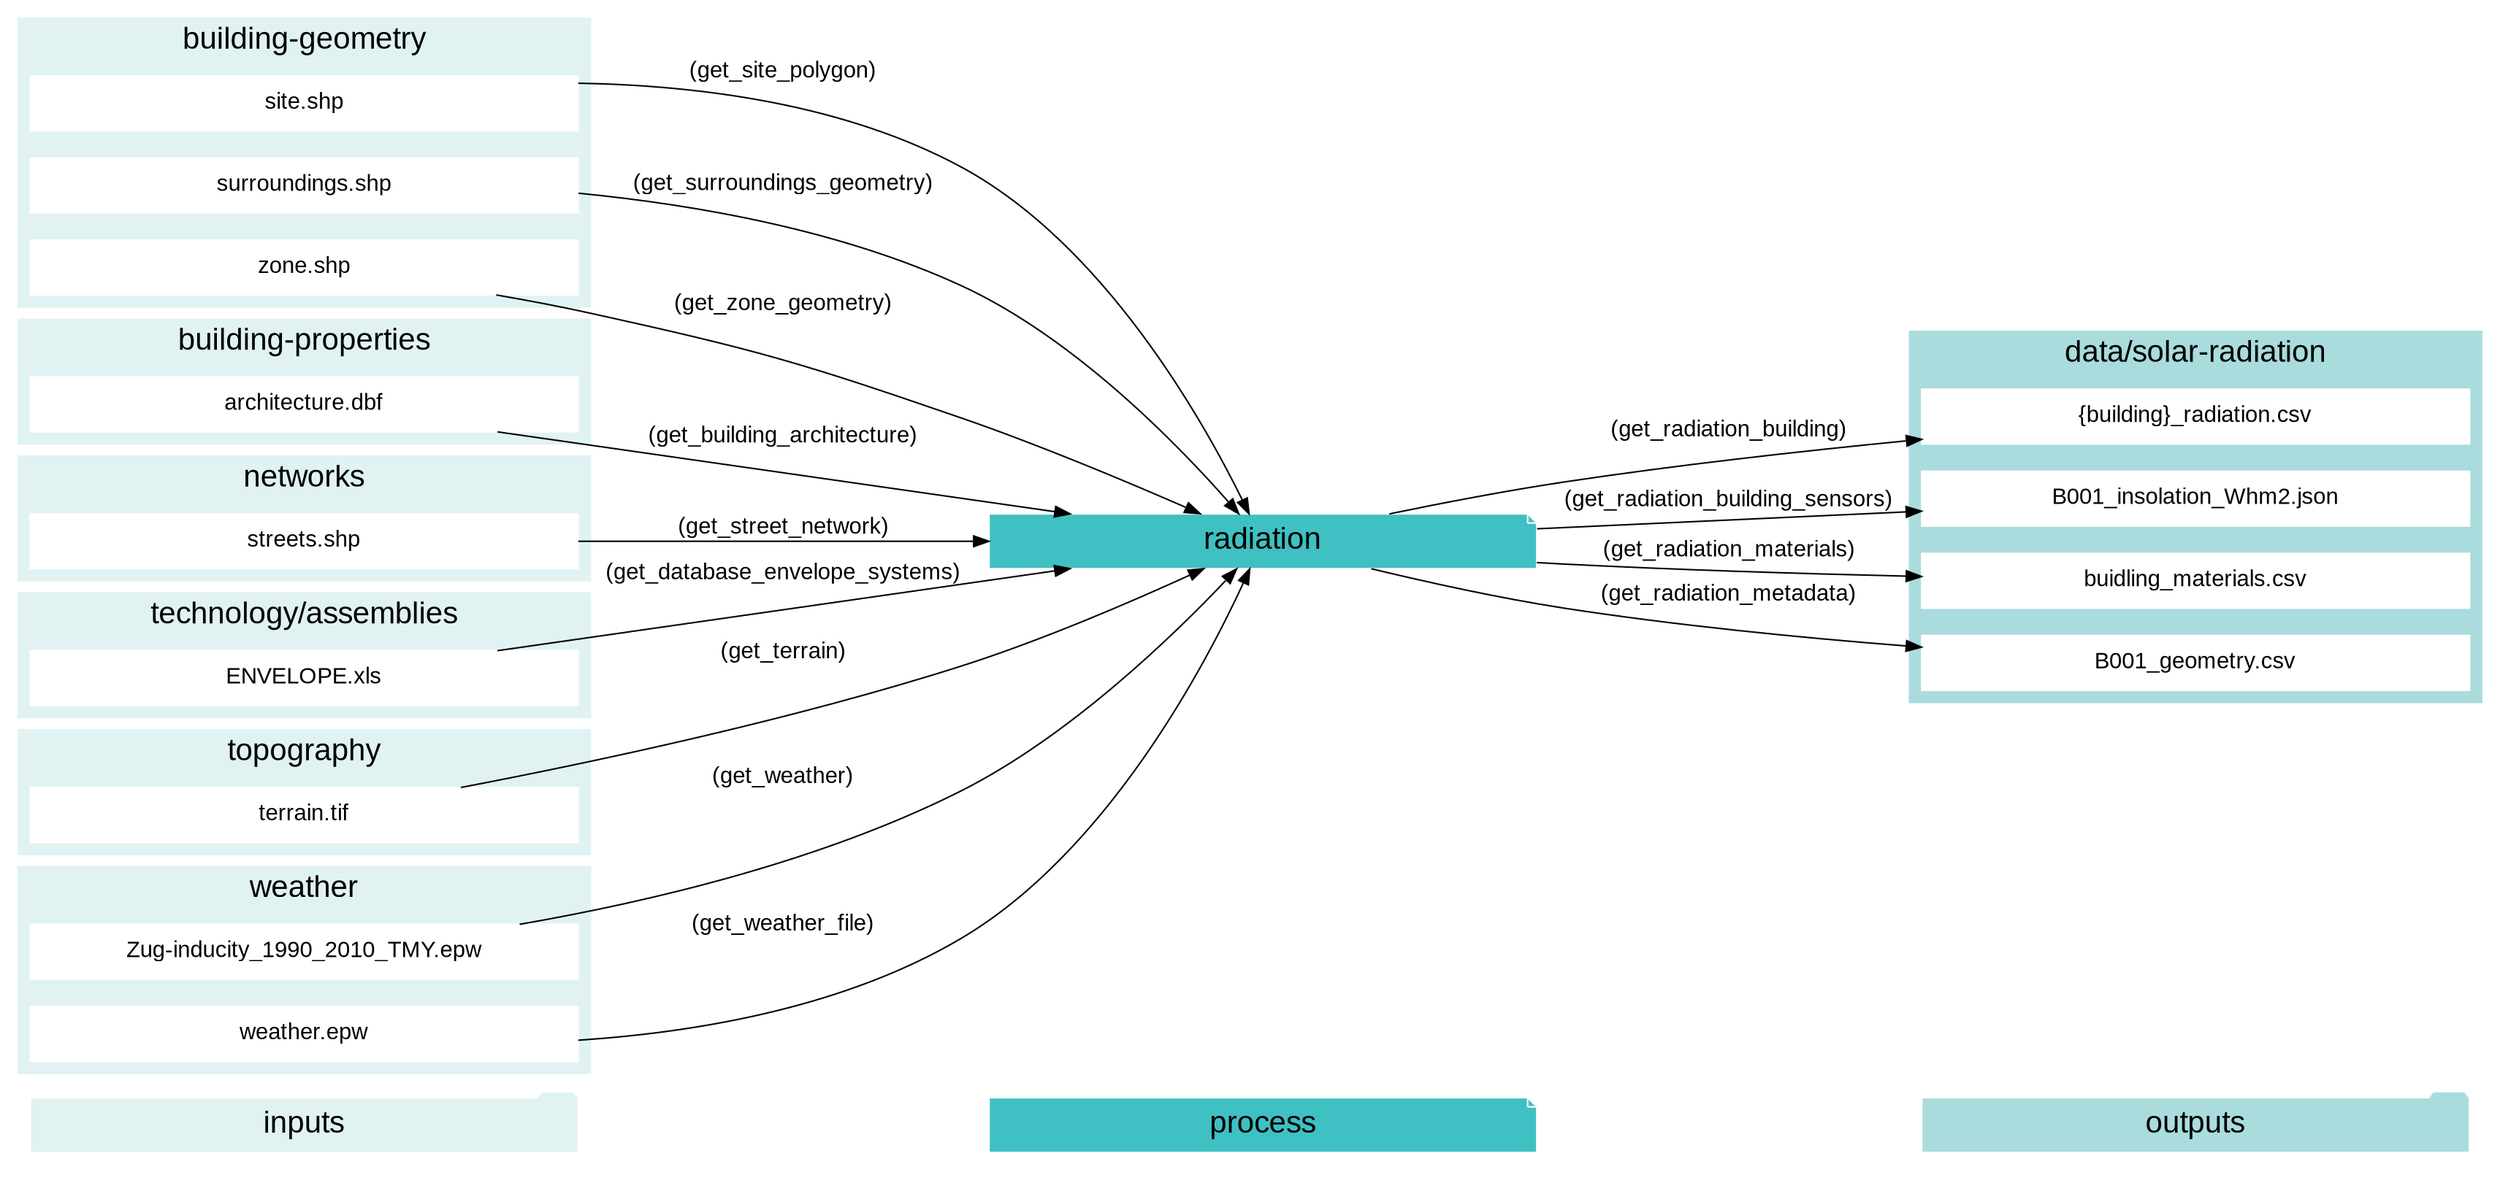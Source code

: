 digraph trace_inputlocator {
    rankdir="LR";
    graph [overlap=false, fontname=arial];
    node [shape=box, style=filled, color=white, fontsize=15, fontname=arial, fixedsize=true, width=5];
    edge [fontname=arial, fontsize = 15]
    newrank=true
    subgraph cluster_legend {
    fontsize=25
    style=invis
    "process"[style=filled, fillcolor="#3FC0C2", shape=note, fontsize=20, fontname="arial"]
    "inputs" [style=filled, shape=folder, color=white, fillcolor="#E1F2F2", fontsize=20]
    "outputs"[style=filled, shape=folder, color=white, fillcolor="#aadcdd", fontsize=20]
    "inputs"->"process"[style=invis]
    "process"->"outputs"[style=invis]
    }
    "radiation"[style=filled, color=white, fillcolor="#3FC0C2", shape=note, fontsize=20, fontname=arial];
    subgraph cluster_0_in {
        style = filled;
        color = "#E1F2F2";
        fontsize = 20;
        rank=same;
        label="building-geometry";
        "site.shp"
        "surroundings.shp"
        "zone.shp"
    }
    subgraph cluster_1_in {
        style = filled;
        color = "#E1F2F2";
        fontsize = 20;
        rank=same;
        label="building-properties";
        "architecture.dbf"
    }
    subgraph cluster_2_out {
        style = filled;
        color = "#aadcdd";
        fontsize = 20;
        rank=same;
        label="data/solar-radiation";
        "{building}_radiation.csv"
        "B001_insolation_Whm2.json"
        "buidling_materials.csv"
        "B001_geometry.csv"
    }
    subgraph cluster_3_in {
        style = filled;
        color = "#E1F2F2";
        fontsize = 20;
        rank=same;
        label="networks";
        "streets.shp"
    }
    subgraph cluster_4_in {
        style = filled;
        color = "#E1F2F2";
        fontsize = 20;
        rank=same;
        label="technology/assemblies";
        "ENVELOPE.xls"
    }
    subgraph cluster_5_in {
        style = filled;
        color = "#E1F2F2";
        fontsize = 20;
        rank=same;
        label="topography";
        "terrain.tif"
    }
    subgraph cluster_6_in {
        style = filled;
        color = "#E1F2F2";
        fontsize = 20;
        rank=same;
        label="weather";
        "Zug-inducity_1990_2010_TMY.epw"
        "weather.epw"
    }
    "architecture.dbf" -> "radiation"[label="(get_building_architecture)"]
    "ENVELOPE.xls" -> "radiation"[label="(get_database_envelope_systems)"]
    "site.shp" -> "radiation"[label="(get_site_polygon)"]
    "streets.shp" -> "radiation"[label="(get_street_network)"]
    "surroundings.shp" -> "radiation"[label="(get_surroundings_geometry)"]
    "terrain.tif" -> "radiation"[label="(get_terrain)"]
    "Zug-inducity_1990_2010_TMY.epw" -> "radiation"[label="(get_weather)"]
    "weather.epw" -> "radiation"[label="(get_weather_file)"]
    "zone.shp" -> "radiation"[label="(get_zone_geometry)"]
    "radiation" -> "{building}_radiation.csv"[label="(get_radiation_building)"]
    "radiation" -> "B001_insolation_Whm2.json"[label="(get_radiation_building_sensors)"]
    "radiation" -> "buidling_materials.csv"[label="(get_radiation_materials)"]
    "radiation" -> "B001_geometry.csv"[label="(get_radiation_metadata)"]
    }
